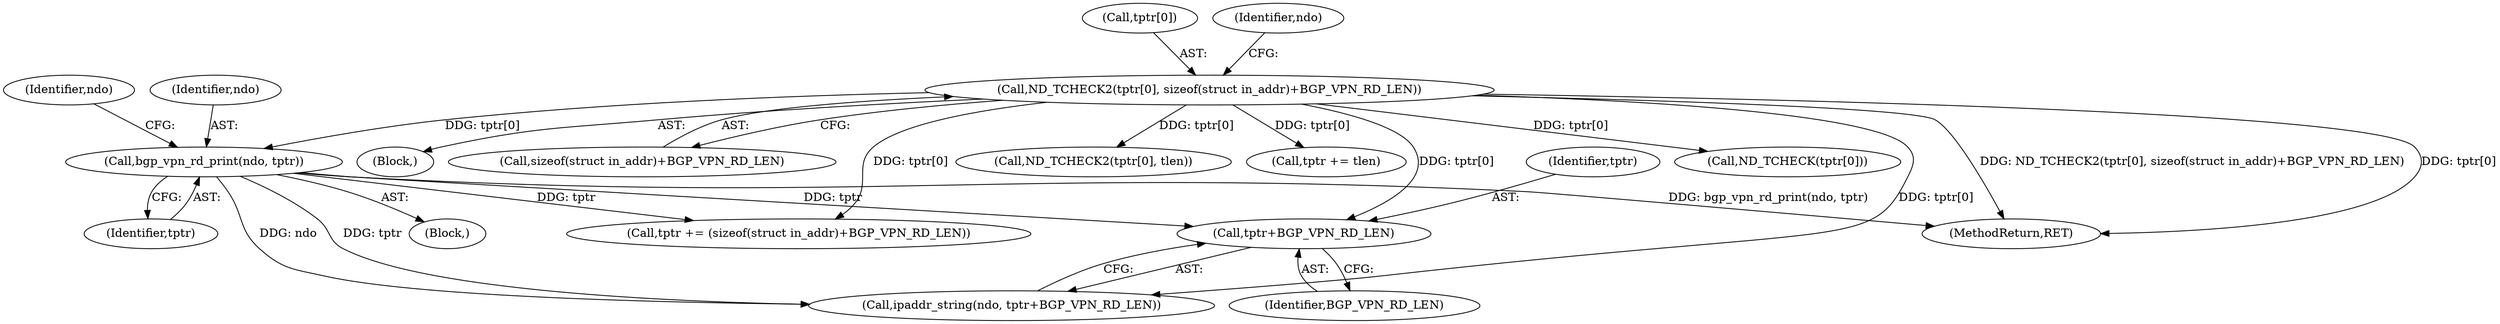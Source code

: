 digraph "0_tcpdump_d10a0f980fe8f9407ab1ffbd612641433ebe175e@pointer" {
"1000817" [label="(Call,tptr+BGP_VPN_RD_LEN)"];
"1000812" [label="(Call,bgp_vpn_rd_print(ndo, tptr))"];
"1000798" [label="(Call,ND_TCHECK2(tptr[0], sizeof(struct in_addr)+BGP_VPN_RD_LEN))"];
"1000818" [label="(Identifier,tptr)"];
"1000797" [label="(Block,)"];
"1000819" [label="(Identifier,BGP_VPN_RD_LEN)"];
"1000814" [label="(Identifier,tptr)"];
"1000826" [label="(Call,tptr += (sizeof(struct in_addr)+BGP_VPN_RD_LEN))"];
"1000802" [label="(Call,sizeof(struct in_addr)+BGP_VPN_RD_LEN)"];
"1000811" [label="(Block,)"];
"1000816" [label="(Identifier,ndo)"];
"1000799" [label="(Call,tptr[0])"];
"1001073" [label="(Call,ND_TCHECK2(tptr[0], tlen))"];
"1001111" [label="(Call,tptr += tlen)"];
"1002919" [label="(MethodReturn,RET)"];
"1001114" [label="(Call,ND_TCHECK(tptr[0]))"];
"1000812" [label="(Call,bgp_vpn_rd_print(ndo, tptr))"];
"1000815" [label="(Call,ipaddr_string(ndo, tptr+BGP_VPN_RD_LEN))"];
"1000817" [label="(Call,tptr+BGP_VPN_RD_LEN)"];
"1000813" [label="(Identifier,ndo)"];
"1000808" [label="(Identifier,ndo)"];
"1000798" [label="(Call,ND_TCHECK2(tptr[0], sizeof(struct in_addr)+BGP_VPN_RD_LEN))"];
"1000817" -> "1000815"  [label="AST: "];
"1000817" -> "1000819"  [label="CFG: "];
"1000818" -> "1000817"  [label="AST: "];
"1000819" -> "1000817"  [label="AST: "];
"1000815" -> "1000817"  [label="CFG: "];
"1000812" -> "1000817"  [label="DDG: tptr"];
"1000798" -> "1000817"  [label="DDG: tptr[0]"];
"1000812" -> "1000811"  [label="AST: "];
"1000812" -> "1000814"  [label="CFG: "];
"1000813" -> "1000812"  [label="AST: "];
"1000814" -> "1000812"  [label="AST: "];
"1000816" -> "1000812"  [label="CFG: "];
"1000812" -> "1002919"  [label="DDG: bgp_vpn_rd_print(ndo, tptr)"];
"1000798" -> "1000812"  [label="DDG: tptr[0]"];
"1000812" -> "1000815"  [label="DDG: ndo"];
"1000812" -> "1000815"  [label="DDG: tptr"];
"1000812" -> "1000826"  [label="DDG: tptr"];
"1000798" -> "1000797"  [label="AST: "];
"1000798" -> "1000802"  [label="CFG: "];
"1000799" -> "1000798"  [label="AST: "];
"1000802" -> "1000798"  [label="AST: "];
"1000808" -> "1000798"  [label="CFG: "];
"1000798" -> "1002919"  [label="DDG: tptr[0]"];
"1000798" -> "1002919"  [label="DDG: ND_TCHECK2(tptr[0], sizeof(struct in_addr)+BGP_VPN_RD_LEN)"];
"1000798" -> "1000815"  [label="DDG: tptr[0]"];
"1000798" -> "1000826"  [label="DDG: tptr[0]"];
"1000798" -> "1001073"  [label="DDG: tptr[0]"];
"1000798" -> "1001111"  [label="DDG: tptr[0]"];
"1000798" -> "1001114"  [label="DDG: tptr[0]"];
}
